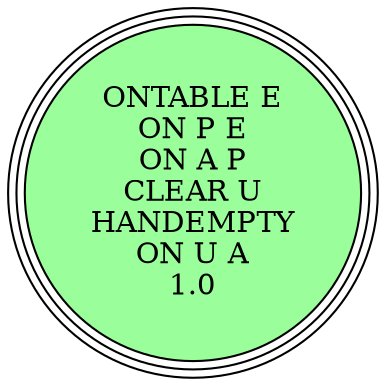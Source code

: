 digraph {
"ONTABLE E\nON P E\nON A P\nCLEAR U\nHANDEMPTY\nON U A\n1.0\n" [shape=circle, style=filled, fillcolor=palegreen1, peripheries=3];
"ONTABLE E\nON P E\nON A P\nCLEAR U\nHANDEMPTY\nON U A\n1.0\n" [shape=circle, style=filled, fillcolor=palegreen1, peripheries=3];
}
